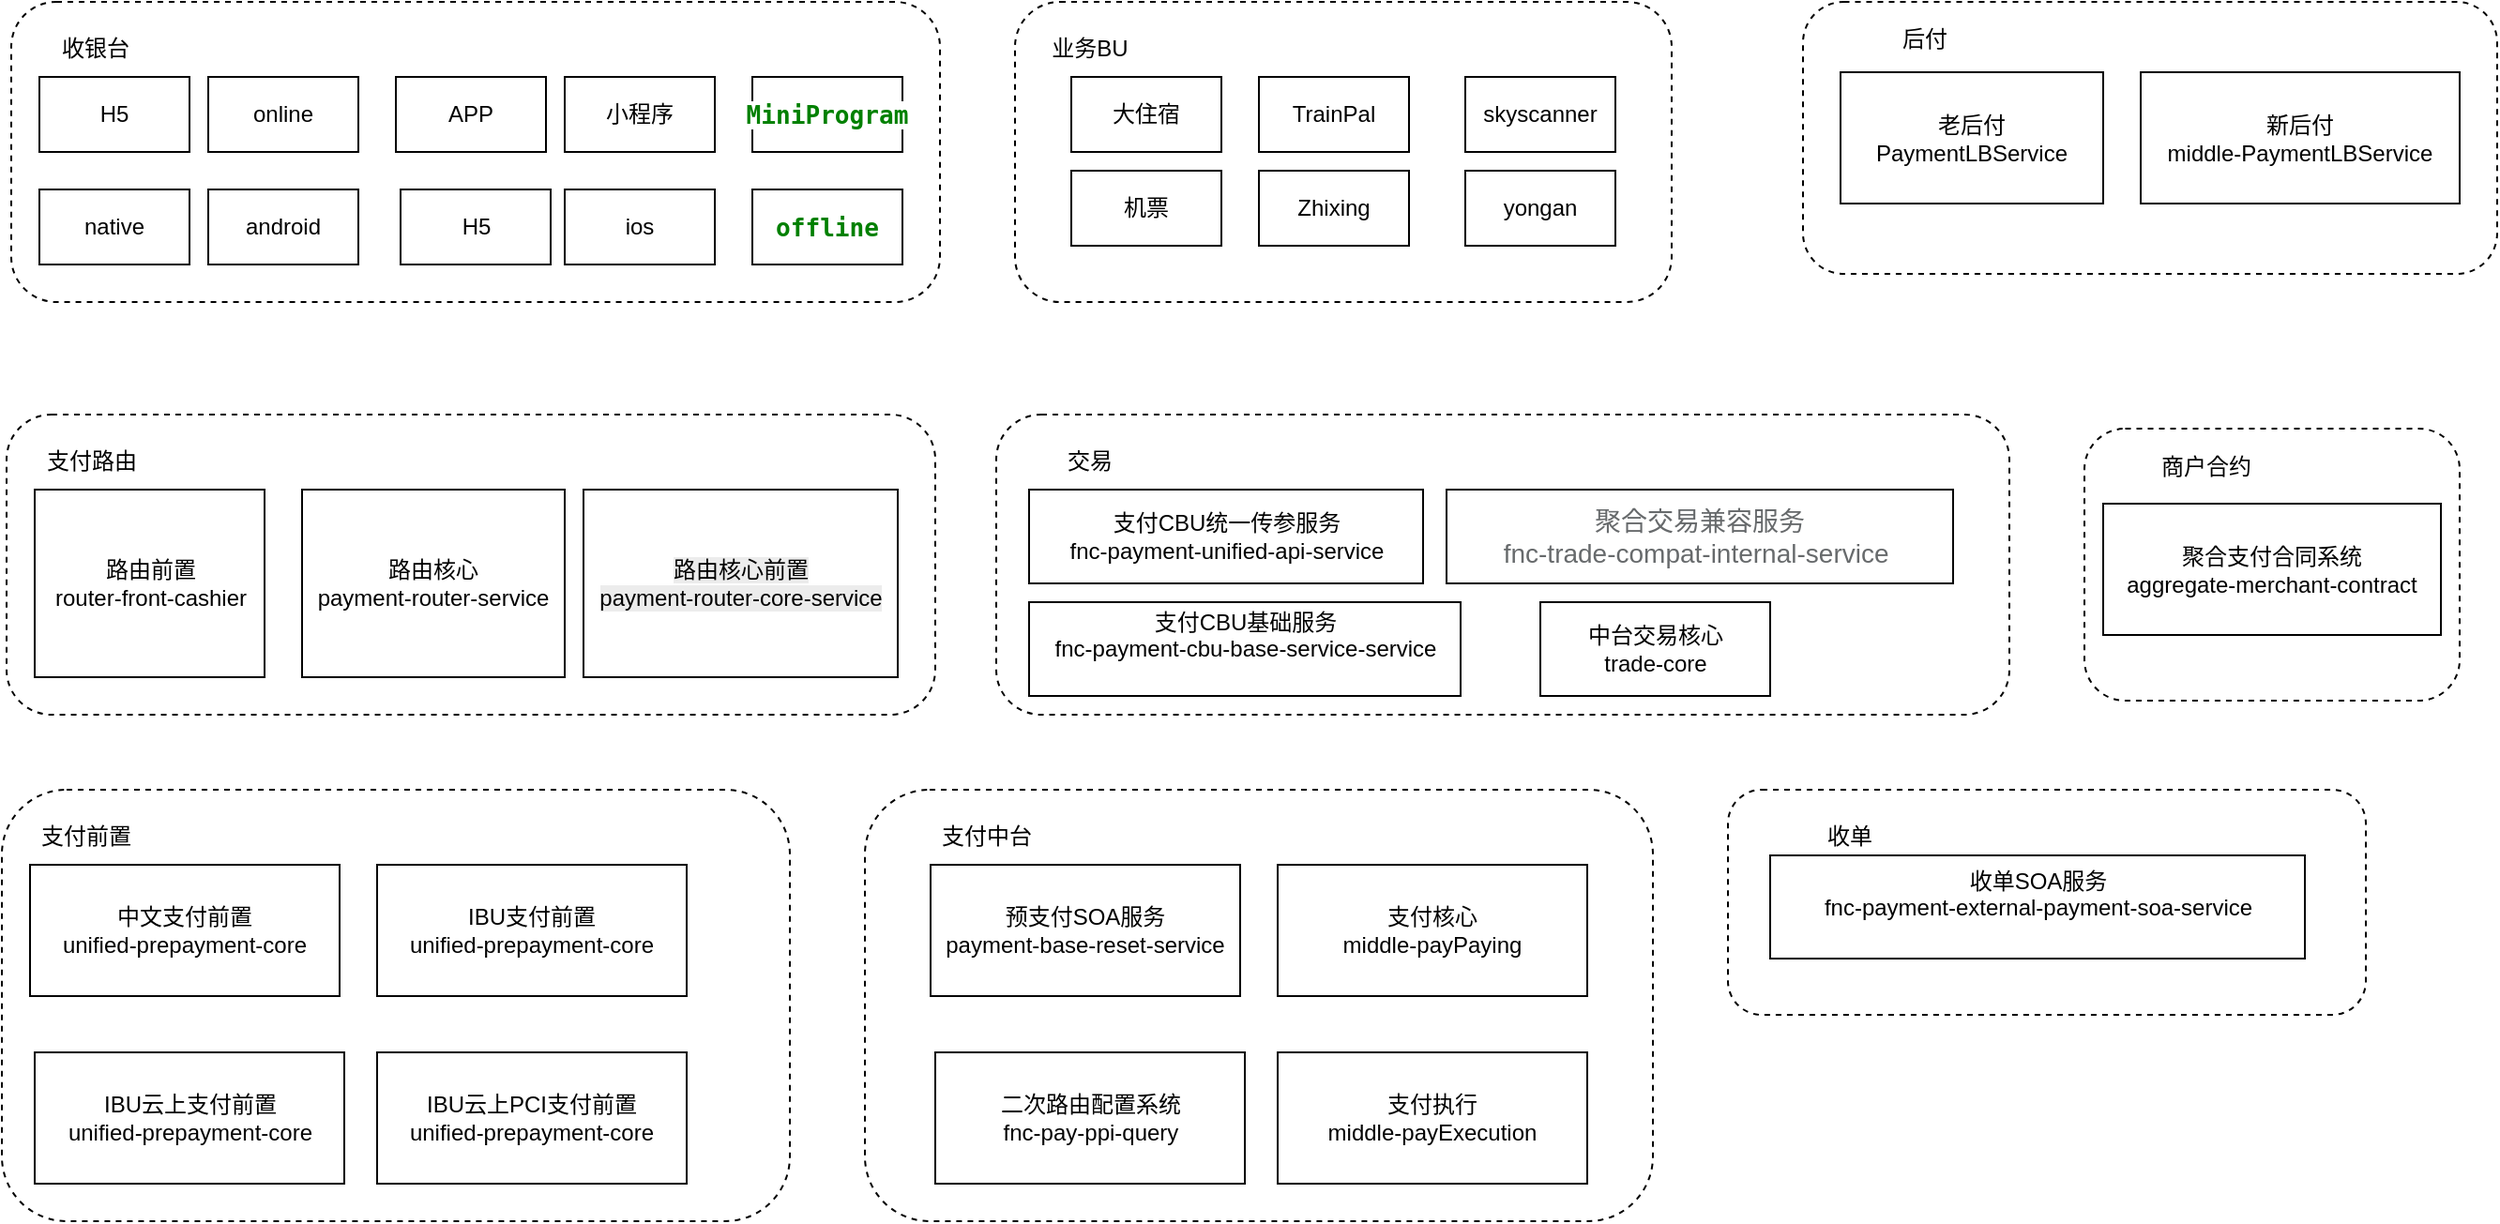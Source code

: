 <mxfile version="28.0.3">
  <diagram name="Page-1" id="2tqqhf2c_19uDufI840o">
    <mxGraphModel dx="3166" dy="1133" grid="1" gridSize="10" guides="1" tooltips="1" connect="1" arrows="1" fold="1" page="1" pageScale="1" pageWidth="1100" pageHeight="1700" math="0" shadow="0">
      <root>
        <mxCell id="0" />
        <mxCell id="1" parent="0" />
        <mxCell id="ZC2IetR7V1KJigsSQUW3-1" value="" style="rounded=1;whiteSpace=wrap;html=1;dashed=1;align=left;" parent="1" vertex="1">
          <mxGeometry x="-775" y="40" width="495" height="160" as="geometry" />
        </mxCell>
        <mxCell id="ZC2IetR7V1KJigsSQUW3-3" value="收银台" style="text;html=1;align=center;verticalAlign=middle;whiteSpace=wrap;rounded=0;" parent="1" vertex="1">
          <mxGeometry x="-760" y="50" width="60" height="30" as="geometry" />
        </mxCell>
        <mxCell id="ZC2IetR7V1KJigsSQUW3-4" value="H5" style="rounded=0;whiteSpace=wrap;html=1;" parent="1" vertex="1">
          <mxGeometry x="-760" y="80" width="80" height="40" as="geometry" />
        </mxCell>
        <mxCell id="ZC2IetR7V1KJigsSQUW3-5" value="online" style="rounded=0;whiteSpace=wrap;html=1;" parent="1" vertex="1">
          <mxGeometry x="-670" y="80" width="80" height="40" as="geometry" />
        </mxCell>
        <mxCell id="ZC2IetR7V1KJigsSQUW3-6" value="H5" style="rounded=0;whiteSpace=wrap;html=1;" parent="1" vertex="1">
          <mxGeometry x="-567.5" y="140" width="80" height="40" as="geometry" />
        </mxCell>
        <mxCell id="ZC2IetR7V1KJigsSQUW3-7" value="android" style="rounded=0;whiteSpace=wrap;html=1;" parent="1" vertex="1">
          <mxGeometry x="-670" y="140" width="80" height="40" as="geometry" />
        </mxCell>
        <mxCell id="ZC2IetR7V1KJigsSQUW3-8" value="APP" style="rounded=0;whiteSpace=wrap;html=1;" parent="1" vertex="1">
          <mxGeometry x="-570" y="80" width="80" height="40" as="geometry" />
        </mxCell>
        <mxCell id="ZC2IetR7V1KJigsSQUW3-9" value="小程序" style="rounded=0;whiteSpace=wrap;html=1;" parent="1" vertex="1">
          <mxGeometry x="-480" y="80" width="80" height="40" as="geometry" />
        </mxCell>
        <mxCell id="ZC2IetR7V1KJigsSQUW3-10" value="ios" style="rounded=0;whiteSpace=wrap;html=1;" parent="1" vertex="1">
          <mxGeometry x="-480" y="140" width="80" height="40" as="geometry" />
        </mxCell>
        <mxCell id="ZC2IetR7V1KJigsSQUW3-11" value="native" style="rounded=0;whiteSpace=wrap;html=1;" parent="1" vertex="1">
          <mxGeometry x="-760" y="140" width="80" height="40" as="geometry" />
        </mxCell>
        <mxCell id="ZC2IetR7V1KJigsSQUW3-12" value="&lt;div style=&quot;background-color: rgb(255, 255, 255);&quot;&gt;&lt;pre style=&quot;font-family:&#39;JetBrains Mono&#39;,monospace;font-size:9.8pt;&quot;&gt;&lt;span style=&quot;color:#008000;font-weight:bold;&quot;&gt;offline&lt;/span&gt;&lt;/pre&gt;&lt;/div&gt;" style="rounded=0;whiteSpace=wrap;html=1;" parent="1" vertex="1">
          <mxGeometry x="-380" y="140" width="80" height="40" as="geometry" />
        </mxCell>
        <mxCell id="ZC2IetR7V1KJigsSQUW3-14" value="&lt;div style=&quot;background-color: rgb(255, 255, 255);&quot;&gt;&lt;pre style=&quot;font-family:&#39;JetBrains Mono&#39;,monospace;font-size:9.8pt;&quot;&gt;&lt;pre style=&quot;text-align: left; font-family: &amp;quot;JetBrains Mono&amp;quot;, monospace; font-size: 9.8pt;&quot;&gt;&lt;span style=&quot;color: rgb(0, 128, 0); font-weight: bold;&quot;&gt;MiniProgram&lt;/span&gt;&lt;/pre&gt;&lt;/pre&gt;&lt;/div&gt;" style="rounded=0;whiteSpace=wrap;html=1;" parent="1" vertex="1">
          <mxGeometry x="-380" y="80" width="80" height="40" as="geometry" />
        </mxCell>
        <mxCell id="ZC2IetR7V1KJigsSQUW3-15" value="" style="rounded=1;whiteSpace=wrap;html=1;dashed=1;" parent="1" vertex="1">
          <mxGeometry x="-240" y="40" width="350" height="160" as="geometry" />
        </mxCell>
        <mxCell id="ZC2IetR7V1KJigsSQUW3-16" value="业务BU" style="text;html=1;align=center;verticalAlign=middle;whiteSpace=wrap;rounded=0;" parent="1" vertex="1">
          <mxGeometry x="-230" y="50" width="60" height="30" as="geometry" />
        </mxCell>
        <mxCell id="ZC2IetR7V1KJigsSQUW3-17" value="大住宿" style="rounded=0;whiteSpace=wrap;html=1;" parent="1" vertex="1">
          <mxGeometry x="-210" y="80" width="80" height="40" as="geometry" />
        </mxCell>
        <mxCell id="ZC2IetR7V1KJigsSQUW3-18" value="机票" style="rounded=0;whiteSpace=wrap;html=1;" parent="1" vertex="1">
          <mxGeometry x="-210" y="130" width="80" height="40" as="geometry" />
        </mxCell>
        <mxCell id="ZC2IetR7V1KJigsSQUW3-19" value="TrainPal" style="rounded=0;whiteSpace=wrap;html=1;" parent="1" vertex="1">
          <mxGeometry x="-110" y="80" width="80" height="40" as="geometry" />
        </mxCell>
        <mxCell id="ZC2IetR7V1KJigsSQUW3-20" value="skyscanner" style="rounded=0;whiteSpace=wrap;html=1;" parent="1" vertex="1">
          <mxGeometry y="80" width="80" height="40" as="geometry" />
        </mxCell>
        <mxCell id="ZC2IetR7V1KJigsSQUW3-21" value="yongan" style="rounded=0;whiteSpace=wrap;html=1;" parent="1" vertex="1">
          <mxGeometry y="130" width="80" height="40" as="geometry" />
        </mxCell>
        <mxCell id="ZC2IetR7V1KJigsSQUW3-23" value="Zhixing" style="rounded=0;whiteSpace=wrap;html=1;" parent="1" vertex="1">
          <mxGeometry x="-110" y="130" width="80" height="40" as="geometry" />
        </mxCell>
        <mxCell id="ZC2IetR7V1KJigsSQUW3-43" value="" style="rounded=1;whiteSpace=wrap;html=1;dashed=1;align=left;" parent="1" vertex="1">
          <mxGeometry x="-777.5" y="260" width="495" height="160" as="geometry" />
        </mxCell>
        <mxCell id="ZC2IetR7V1KJigsSQUW3-44" value="支付路由" style="text;html=1;align=center;verticalAlign=middle;whiteSpace=wrap;rounded=0;" parent="1" vertex="1">
          <mxGeometry x="-762.5" y="270" width="60" height="30" as="geometry" />
        </mxCell>
        <mxCell id="ZC2IetR7V1KJigsSQUW3-45" value="路由前置&lt;div&gt;router-front-cashier&lt;/div&gt;" style="rounded=0;whiteSpace=wrap;html=1;" parent="1" vertex="1">
          <mxGeometry x="-762.5" y="300" width="122.5" height="100" as="geometry" />
        </mxCell>
        <mxCell id="ZC2IetR7V1KJigsSQUW3-49" value="路由核心&lt;div&gt;payment-router-service&lt;/div&gt;" style="rounded=0;whiteSpace=wrap;html=1;" parent="1" vertex="1">
          <mxGeometry x="-620" y="300" width="140" height="100" as="geometry" />
        </mxCell>
        <mxCell id="ZC2IetR7V1KJigsSQUW3-54" value="&lt;div style=&quot;background-color: rgb(255, 255, 255);&quot;&gt;&lt;pre style=&quot;&quot;&gt;&lt;pre style=&quot;&quot;&gt;&lt;span style=&quot;font-family: Helvetica; white-space: normal; background-color: rgb(236, 236, 236);&quot;&gt;路由核心前置&lt;/span&gt;&lt;div style=&quot;font-family: Helvetica; white-space: normal; background-color: rgb(236, 236, 236);&quot;&gt;payment-router-core-service&lt;/div&gt;&lt;/pre&gt;&lt;/pre&gt;&lt;/div&gt;" style="rounded=0;whiteSpace=wrap;html=1;fontStyle=0;align=center;" parent="1" vertex="1">
          <mxGeometry x="-470" y="300" width="167.5" height="100" as="geometry" />
        </mxCell>
        <mxCell id="ZC2IetR7V1KJigsSQUW3-55" value="" style="rounded=1;whiteSpace=wrap;html=1;dashed=1;align=left;" parent="1" vertex="1">
          <mxGeometry x="-250" y="260" width="540" height="160" as="geometry" />
        </mxCell>
        <mxCell id="ZC2IetR7V1KJigsSQUW3-57" value="&lt;div&gt;中台交易核心&lt;/div&gt;&lt;div&gt;trade-core&lt;/div&gt;" style="rounded=0;whiteSpace=wrap;html=1;" parent="1" vertex="1">
          <mxGeometry x="40" y="360" width="122.5" height="50" as="geometry" />
        </mxCell>
        <mxCell id="ZC2IetR7V1KJigsSQUW3-58" value="&lt;div&gt;支付CBU统一传参服务&lt;/div&gt;&lt;div&gt;fnc-payment-unified-api-service&lt;/div&gt;" style="rounded=0;whiteSpace=wrap;html=1;" parent="1" vertex="1">
          <mxGeometry x="-232.5" y="300" width="210" height="50" as="geometry" />
        </mxCell>
        <mxCell id="ZC2IetR7V1KJigsSQUW3-60" value="交易" style="text;html=1;align=center;verticalAlign=middle;whiteSpace=wrap;rounded=0;" parent="1" vertex="1">
          <mxGeometry x="-230" y="270" width="60" height="30" as="geometry" />
        </mxCell>
        <mxCell id="ZC2IetR7V1KJigsSQUW3-61" value="&lt;div&gt;&lt;span style=&quot;color: rgb(103, 106, 108); font-family: &amp;quot;Microsoft Yahei&amp;quot;, Arial, Helvetica, sans-serif; font-size: 14px; text-align: start; background-color: rgb(255, 255, 255);&quot;&gt;聚合交易兼容服务&lt;/span&gt;&lt;br&gt;&lt;/div&gt;&lt;div&gt;&lt;span style=&quot;color: rgb(103, 106, 108); font-family: &amp;quot;Microsoft Yahei&amp;quot;, Arial, Helvetica, sans-serif; font-size: 14px; text-align: start; background-color: rgb(255, 255, 255);&quot;&gt;fnc-trade-compat-internal-service&amp;nbsp;&lt;/span&gt;&lt;br&gt;&lt;/div&gt;" style="rounded=0;whiteSpace=wrap;html=1;" parent="1" vertex="1">
          <mxGeometry x="-10" y="300" width="270" height="50" as="geometry" />
        </mxCell>
        <mxCell id="ZC2IetR7V1KJigsSQUW3-64" value="&lt;div&gt;支付CBU基础服务&lt;br&gt;&lt;/div&gt;&lt;div&gt;&lt;div&gt;fnc-payment-cbu-base-service-service&lt;/div&gt;&lt;/div&gt;&lt;div&gt;&lt;br&gt;&lt;/div&gt;" style="rounded=0;whiteSpace=wrap;html=1;" parent="1" vertex="1">
          <mxGeometry x="-232.5" y="360" width="230" height="50" as="geometry" />
        </mxCell>
        <mxCell id="ZC2IetR7V1KJigsSQUW3-65" value="" style="rounded=1;whiteSpace=wrap;html=1;dashed=1;align=left;" parent="1" vertex="1">
          <mxGeometry x="-780" y="460" width="420" height="230" as="geometry" />
        </mxCell>
        <mxCell id="ZC2IetR7V1KJigsSQUW3-66" value="支付前置" style="text;html=1;align=center;verticalAlign=middle;whiteSpace=wrap;rounded=0;" parent="1" vertex="1">
          <mxGeometry x="-765" y="470" width="60" height="30" as="geometry" />
        </mxCell>
        <mxCell id="ZC2IetR7V1KJigsSQUW3-67" value="中文支付前置&lt;div&gt;unified-prepayment-core&lt;br&gt;&lt;/div&gt;" style="rounded=0;whiteSpace=wrap;html=1;" parent="1" vertex="1">
          <mxGeometry x="-765" y="500" width="165" height="70" as="geometry" />
        </mxCell>
        <mxCell id="ZC2IetR7V1KJigsSQUW3-70" value="IBU支付前置&lt;div&gt;unified-prepayment-core&lt;br&gt;&lt;/div&gt;" style="rounded=0;whiteSpace=wrap;html=1;" parent="1" vertex="1">
          <mxGeometry x="-580" y="500" width="165" height="70" as="geometry" />
        </mxCell>
        <mxCell id="ZC2IetR7V1KJigsSQUW3-73" value="IBU云上支付前置&lt;div&gt;unified-prepayment-core&lt;br&gt;&lt;/div&gt;" style="rounded=0;whiteSpace=wrap;html=1;" parent="1" vertex="1">
          <mxGeometry x="-762.5" y="600" width="165" height="70" as="geometry" />
        </mxCell>
        <mxCell id="ZC2IetR7V1KJigsSQUW3-74" value="IBU云上PCI支付前置&lt;div&gt;unified-prepayment-core&lt;br&gt;&lt;/div&gt;" style="rounded=0;whiteSpace=wrap;html=1;" parent="1" vertex="1">
          <mxGeometry x="-580" y="600" width="165" height="70" as="geometry" />
        </mxCell>
        <mxCell id="ZC2IetR7V1KJigsSQUW3-75" value="" style="rounded=1;whiteSpace=wrap;html=1;dashed=1;align=left;" parent="1" vertex="1">
          <mxGeometry x="-320" y="460" width="420" height="230" as="geometry" />
        </mxCell>
        <mxCell id="ZC2IetR7V1KJigsSQUW3-76" value="支付中台" style="text;html=1;align=center;verticalAlign=middle;whiteSpace=wrap;rounded=0;" parent="1" vertex="1">
          <mxGeometry x="-285" y="470" width="60" height="30" as="geometry" />
        </mxCell>
        <mxCell id="ZC2IetR7V1KJigsSQUW3-77" value="&lt;div&gt;预支付SOA服务&lt;/div&gt;&lt;div&gt;payment-base-reset-service&lt;br&gt;&lt;/div&gt;" style="rounded=0;whiteSpace=wrap;html=1;" parent="1" vertex="1">
          <mxGeometry x="-285" y="500" width="165" height="70" as="geometry" />
        </mxCell>
        <mxCell id="ZC2IetR7V1KJigsSQUW3-78" value="&lt;div&gt;支付核心&lt;/div&gt;&lt;div&gt;middle-payPaying&lt;br&gt;&lt;/div&gt;" style="rounded=0;whiteSpace=wrap;html=1;" parent="1" vertex="1">
          <mxGeometry x="-100" y="500" width="165" height="70" as="geometry" />
        </mxCell>
        <mxCell id="ZC2IetR7V1KJigsSQUW3-79" value="二次路由配置系统&lt;div&gt;fnc-pay-ppi-query&lt;br&gt;&lt;/div&gt;" style="rounded=0;whiteSpace=wrap;html=1;" parent="1" vertex="1">
          <mxGeometry x="-282.5" y="600" width="165" height="70" as="geometry" />
        </mxCell>
        <mxCell id="ZC2IetR7V1KJigsSQUW3-80" value="支付执行&lt;div&gt;middle-payExecution&lt;/div&gt;" style="rounded=0;whiteSpace=wrap;html=1;" parent="1" vertex="1">
          <mxGeometry x="-100" y="600" width="165" height="70" as="geometry" />
        </mxCell>
        <mxCell id="ZC2IetR7V1KJigsSQUW3-81" value="" style="rounded=1;whiteSpace=wrap;html=1;dashed=1;align=left;" parent="1" vertex="1">
          <mxGeometry x="180" y="40" width="370" height="145" as="geometry" />
        </mxCell>
        <mxCell id="ZC2IetR7V1KJigsSQUW3-82" value="后付" style="text;html=1;align=center;verticalAlign=middle;whiteSpace=wrap;rounded=0;" parent="1" vertex="1">
          <mxGeometry x="215" y="45" width="60" height="30" as="geometry" />
        </mxCell>
        <mxCell id="ZC2IetR7V1KJigsSQUW3-83" value="&lt;div&gt;老后付&lt;/div&gt;&lt;div&gt;PaymentLBService&lt;br&gt;&lt;/div&gt;" style="rounded=0;whiteSpace=wrap;html=1;" parent="1" vertex="1">
          <mxGeometry x="200" y="77.5" width="140" height="70" as="geometry" />
        </mxCell>
        <mxCell id="ZC2IetR7V1KJigsSQUW3-87" value="&lt;div&gt;新后付&lt;/div&gt;&lt;div&gt;middle-PaymentLBService&lt;br&gt;&lt;/div&gt;" style="rounded=0;whiteSpace=wrap;html=1;" parent="1" vertex="1">
          <mxGeometry x="360" y="77.5" width="170" height="70" as="geometry" />
        </mxCell>
        <mxCell id="ZC2IetR7V1KJigsSQUW3-88" value="" style="rounded=1;whiteSpace=wrap;html=1;dashed=1;align=left;" parent="1" vertex="1">
          <mxGeometry x="330" y="267.5" width="200" height="145" as="geometry" />
        </mxCell>
        <mxCell id="ZC2IetR7V1KJigsSQUW3-89" value="商户合约" style="text;html=1;align=center;verticalAlign=middle;whiteSpace=wrap;rounded=0;" parent="1" vertex="1">
          <mxGeometry x="365" y="272.5" width="60" height="30" as="geometry" />
        </mxCell>
        <mxCell id="ZC2IetR7V1KJigsSQUW3-90" value="&lt;div&gt;聚合支付合同系统&lt;/div&gt;&lt;div&gt;aggregate-merchant-contract&lt;br&gt;&lt;/div&gt;" style="rounded=0;whiteSpace=wrap;html=1;" parent="1" vertex="1">
          <mxGeometry x="340" y="307.5" width="180" height="70" as="geometry" />
        </mxCell>
        <mxCell id="ZC2IetR7V1KJigsSQUW3-92" value="" style="rounded=1;whiteSpace=wrap;html=1;dashed=1;align=left;" parent="1" vertex="1">
          <mxGeometry x="140" y="460" width="340" height="120" as="geometry" />
        </mxCell>
        <mxCell id="ZC2IetR7V1KJigsSQUW3-93" value="收单" style="text;html=1;align=center;verticalAlign=middle;whiteSpace=wrap;rounded=0;" parent="1" vertex="1">
          <mxGeometry x="175" y="470" width="60" height="30" as="geometry" />
        </mxCell>
        <mxCell id="ZC2IetR7V1KJigsSQUW3-94" value="&lt;div&gt;收单SOA服务&lt;/div&gt;&lt;div&gt;&lt;div&gt;fnc-payment-external-payment-soa-service&lt;/div&gt;&lt;/div&gt;&lt;div&gt;&lt;br&gt;&lt;/div&gt;" style="rounded=0;whiteSpace=wrap;html=1;" parent="1" vertex="1">
          <mxGeometry x="162.5" y="495" width="285" height="55" as="geometry" />
        </mxCell>
      </root>
    </mxGraphModel>
  </diagram>
</mxfile>
